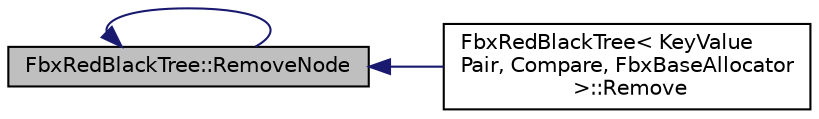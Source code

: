 digraph "FbxRedBlackTree::RemoveNode"
{
  edge [fontname="Helvetica",fontsize="10",labelfontname="Helvetica",labelfontsize="10"];
  node [fontname="Helvetica",fontsize="10",shape=record];
  rankdir="LR";
  Node59 [label="FbxRedBlackTree::RemoveNode",height=0.2,width=0.4,color="black", fillcolor="grey75", style="filled", fontcolor="black"];
  Node59 -> Node60 [dir="back",color="midnightblue",fontsize="10",style="solid",fontname="Helvetica"];
  Node60 [label="FbxRedBlackTree\< KeyValue\lPair, Compare, FbxBaseAllocator\l \>::Remove",height=0.2,width=0.4,color="black", fillcolor="white", style="filled",URL="$class_fbx_red_black_tree.html#a432f0ed569c5ccb0273c583e59414b0b"];
  Node59 -> Node59 [dir="back",color="midnightblue",fontsize="10",style="solid",fontname="Helvetica"];
}
